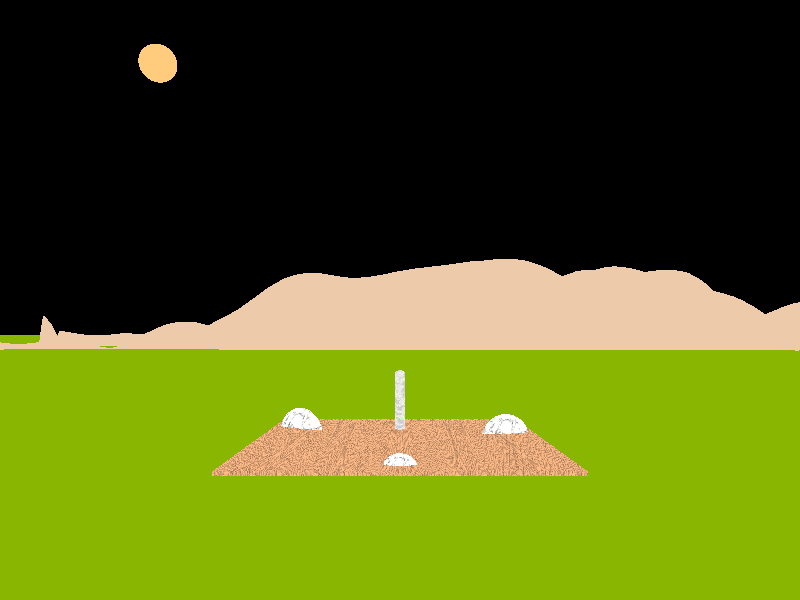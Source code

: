 //+KFF18 



// PoVRay 3.7 Scene File " ... .pov"
// author:  ...
// date:    ...
//--------------------------------------------------------------------------
#version 3.7;
global_settings{ assumed_gamma 1.0 }
#default{ finish{ ambient 0.1 diffuse 0.9 }} 
//--------------------------------------------------------------------------
#include "colors.inc"
#include "textures.inc"
#include "glass.inc"
#include "metals.inc"
#include "golds.inc"
#include "stones.inc"
#include "woods.inc"
#include "shapes.inc"
#include "shapes2.inc"
#include "functions.inc"
#include "math.inc"
#include "transforms.inc"
//--------------------------------------------------------------------------
// camera ------------------------------------------------------------------
#declare Camera_0 = camera {/*ultra_wide_angle*/ angle 75      // front view
                            location  <0.0 , 1.0 ,-3.0>
                            right     x*image_width/image_height
                            look_at   <0.0 , 1.0 , 0.0>}
#declare Camera_1 = camera {/*ultra_wide_angle*/ angle 90   // diagonal view
                            location  <2.0 , 2.5 ,-3.0>
                            right     x*image_width/image_height
                            look_at   <0.0 , 1.0 , 0.0>}
#declare Camera_2 = camera {/*ultra_wide_angle*/ angle 90 // right side view
                            location  <3.0 , 1.0 , 0.0>
                            right     x*image_width/image_height
                            look_at   <0.0 , 1.0 , 0.0>}
#declare Camera_3 = camera {/*ultra_wide_angle*/ angle 90        // top view
                            location  <0.0 , 3.0 ,-0.001>
                            right     x*image_width/image_height
                            look_at   <0.0 , 1.0 , 0.0>}
//camera{Camera_0}
// sun ---------------------------------------------------------------------
//light_source{<-1500,2000,-2500> color White}
/*
// sky -------------------------------------------------------------- 
plane{<0,1,0>,1 hollow  
       texture{ pigment{ bozo turbulence 0.92
                         color_map { [0.00 rgb <0.20, 0.20, 1.0>*0.9]
                                     [0.50 rgb <0.20, 0.20, 1.0>*0.9]
                                     [0.70 rgb <1,1,1>]
                                     [0.85 rgb <0.25,0.25,0.25>]
                                     [1.0 rgb <0.5,0.5,0.5>]}
                        scale<1,1,1.5>*2.5  translate< 0,0,0>
                       }
                finish {ambient 1 diffuse 0} }      
       scale 10000}
*/

// fog on the ground -------------------------------------------------
fog { fog_type   2
      distance   50
      color      White  
      fog_offset 0.1
      fog_alt    1.5
      turbulence 1.8
    }

// ground ------------------------------------------------------------
plane { <0,1,0>, 0 
        texture{ pigment{ color rgb<0.35,0.65,0.0>*0.72 }
	         normal { bumps 0.75 scale 0.015 }
                 finish { phong 0.1 }
               } // end of texture
      } // end of plane
//--------------------------------------------------------------------------
//---------------------------- objects in scene ----------------------------
//--------------------------------------------------------------------------

height_field{ png "plasma3.png" smooth double_illuminate
      // file types: 
      // gif | tga | pot | png | pgm | ppm | jpeg | tiff | sys
      // [water_level N] // truncate/clip below N (0.0 ... 1.0)
      translate<-0.5, -1,0>
      scale<200,-30, 60> 
      texture{ pigment { color rgb <0.85,0.6,0.4>}
               normal  { bumps 0.75 scale 0.025  }
             } // end of texture
      rotate<0,0,0>
      translate<0,-10,100>
} // end of height_field ----------------------------------
    

cylinder { <0,0,2>,<0,1.9,0>, 0.15 

             texture { T_Grnt9
                   //normal { agate 0.15 scale 0.15}
                   finish { phong 0.5 } 
                   scale 1 


                   //normal  { bumps 0.5 scale <0.005,0.25,0.005>}
                     finish  { phong 0.5 reflection{ 0.00 metallic 0.00} } 
                   } // end of texture

           scale <1,1,1> rotate<0,0,0> translate<0,0,0>
} // end of cylinder -------------------------------------

  
  
light_source{<0+(clock*2-1)*20,27-abs(clock*2-1)*3,40> color <1, 0.6,  0.2>
	spotlight
	looks_like{
        sphere {<0+(clock*2-1)*20,27-abs(clock*2-1)*3,40>, 3
           texture {finish {ambient 1} pigment{color <1, 0.6,  0.2>}}
        } 
    }
}


box{
	<-4, 0.1 , 4>  < 4,0,-4>
	       texture{ T_Wood29    
                normal { wood 0.5 scale 0.05 turbulence 0.1 rotate<0,0,0> }
                finish { phong 1 } 
                rotate<0,0,0> scale 0.5 translate<0,0,0>
              } // end of texture 


}

camera{ location <0,3,-17>
        look_at <0,4,0>}
        

#declare stone = union { 
	sphere{0 .7 scale z*.2 translate <0,-.1,0.2>}
	sphere{0 .2 scale z*.15 translate <-.2,.1,0.2>}
	sphere{0 .3 scale z*.1 translate <0,-.3,0.15>}
	       texture{ T_Stone15    
                normal { agate 0.25 scale 0.15 rotate<0,0,0> }
                finish { phong 1 } 
                rotate<0,0,0> scale 0.5 translate<0,0,0>
              } // end of texture 
}

object{
	stone 
	translate  <3,0,0>
	scale 1.1
	rotate  y*-15
}

object{
	stone 
	translate  <-3.1,0,0>
	scale 1.2
	rotate  y*30
}

object{
	stone 
	translate  <0,0,-5.8>
	scale .6
}
